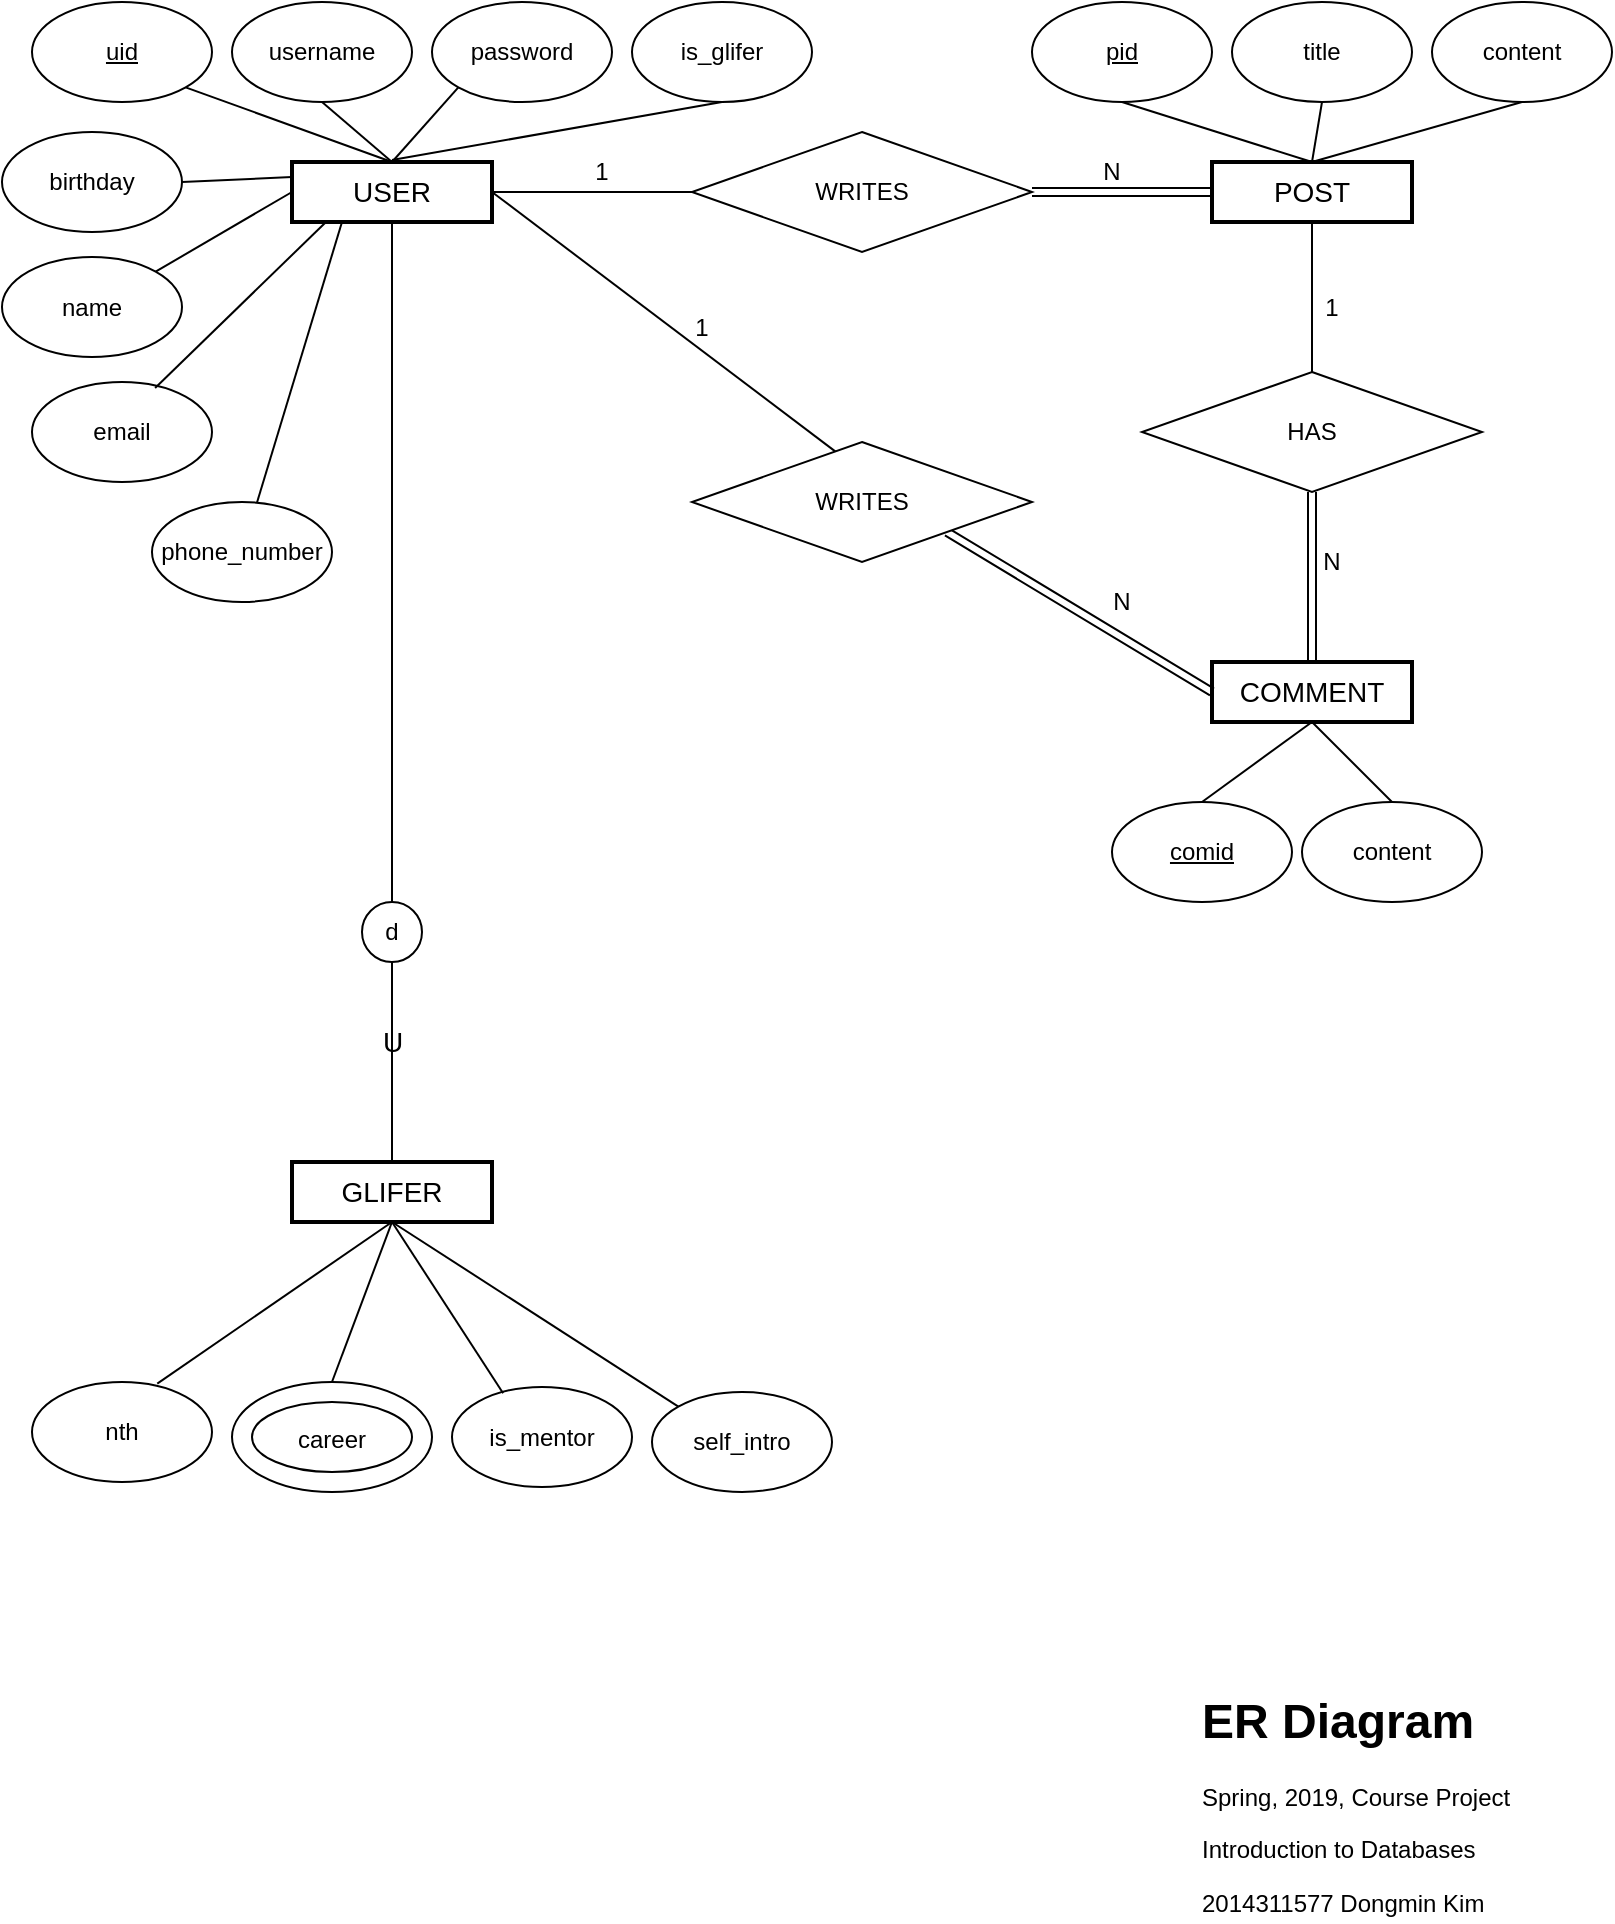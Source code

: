 <mxfile version="10.6.7" type="device"><diagram id="NUvEzj1g1RNRh7AEB8YB" name="Page-1"><mxGraphModel dx="1010" dy="582" grid="1" gridSize="10" guides="1" tooltips="1" connect="1" arrows="0" fold="1" page="1" pageScale="1" pageWidth="827" pageHeight="1169" math="0" shadow="0"><root><mxCell id="0"/><mxCell id="1" parent="0"/><mxCell id="xzZm0Xmdwpy4KGBT0MaR-5" value="USER" style="strokeWidth=2;whiteSpace=wrap;html=1;align=center;fontSize=14;" parent="1" vertex="1"><mxGeometry x="150" y="220" width="100" height="30" as="geometry"/></mxCell><mxCell id="xzZm0Xmdwpy4KGBT0MaR-34" value="nth" style="ellipse;whiteSpace=wrap;html=1;" parent="1" vertex="1"><mxGeometry x="20" y="830" width="90" height="50" as="geometry"/></mxCell><mxCell id="xzZm0Xmdwpy4KGBT0MaR-35" value="self_intro" style="ellipse;whiteSpace=wrap;html=1;" parent="1" vertex="1"><mxGeometry x="330" y="835" width="90" height="50" as="geometry"/></mxCell><mxCell id="xzZm0Xmdwpy4KGBT0MaR-36" value="is_mentor" style="ellipse;whiteSpace=wrap;html=1;" parent="1" vertex="1"><mxGeometry x="230" y="832.5" width="90" height="50" as="geometry"/></mxCell><mxCell id="xzZm0Xmdwpy4KGBT0MaR-37" value="email" style="ellipse;whiteSpace=wrap;html=1;" parent="1" vertex="1"><mxGeometry x="20" y="330" width="90" height="50" as="geometry"/></mxCell><mxCell id="xzZm0Xmdwpy4KGBT0MaR-38" value="name" style="ellipse;whiteSpace=wrap;html=1;" parent="1" vertex="1"><mxGeometry x="5" y="267.5" width="90" height="50" as="geometry"/></mxCell><mxCell id="xzZm0Xmdwpy4KGBT0MaR-39" value="birthday" style="ellipse;whiteSpace=wrap;html=1;" parent="1" vertex="1"><mxGeometry x="5" y="205" width="90" height="50" as="geometry"/></mxCell><mxCell id="xzZm0Xmdwpy4KGBT0MaR-40" value="phone_number" style="ellipse;whiteSpace=wrap;html=1;" parent="1" vertex="1"><mxGeometry x="80" y="390" width="90" height="50" as="geometry"/></mxCell><mxCell id="xzZm0Xmdwpy4KGBT0MaR-41" value="is_glifer" style="ellipse;whiteSpace=wrap;html=1;" parent="1" vertex="1"><mxGeometry x="320" y="140" width="90" height="50" as="geometry"/></mxCell><mxCell id="xzZm0Xmdwpy4KGBT0MaR-42" value="password&lt;br&gt;" style="ellipse;whiteSpace=wrap;html=1;" parent="1" vertex="1"><mxGeometry x="220" y="140" width="90" height="50" as="geometry"/></mxCell><mxCell id="xzZm0Xmdwpy4KGBT0MaR-43" value="username" style="ellipse;whiteSpace=wrap;html=1;" parent="1" vertex="1"><mxGeometry x="120" y="140" width="90" height="50" as="geometry"/></mxCell><mxCell id="xzZm0Xmdwpy4KGBT0MaR-44" value="&lt;u&gt;uid&lt;/u&gt;&lt;br&gt;" style="ellipse;whiteSpace=wrap;html=1;" parent="1" vertex="1"><mxGeometry x="20" y="140" width="90" height="50" as="geometry"/></mxCell><mxCell id="xzZm0Xmdwpy4KGBT0MaR-46" value="" style="endArrow=none;html=1;exitX=1;exitY=0;exitDx=0;exitDy=0;entryX=0;entryY=0.5;entryDx=0;entryDy=0;" parent="1" source="xzZm0Xmdwpy4KGBT0MaR-38" target="xzZm0Xmdwpy4KGBT0MaR-5" edge="1"><mxGeometry width="50" height="50" relative="1" as="geometry"><mxPoint x="10" y="470" as="sourcePoint"/><mxPoint x="160" y="260" as="targetPoint"/><Array as="points"/></mxGeometry></mxCell><mxCell id="xzZm0Xmdwpy4KGBT0MaR-47" value="" style="endArrow=none;html=1;exitX=0.684;exitY=0.06;exitDx=0;exitDy=0;exitPerimeter=0;" parent="1" source="xzZm0Xmdwpy4KGBT0MaR-37" edge="1"><mxGeometry width="50" height="50" relative="1" as="geometry"><mxPoint x="167" y="280" as="sourcePoint"/><mxPoint x="167" y="250" as="targetPoint"/></mxGeometry></mxCell><mxCell id="xzZm0Xmdwpy4KGBT0MaR-49" value="" style="endArrow=none;html=1;entryX=0.25;entryY=1;entryDx=0;entryDy=0;" parent="1" source="xzZm0Xmdwpy4KGBT0MaR-40" target="xzZm0Xmdwpy4KGBT0MaR-5" edge="1"><mxGeometry width="50" height="50" relative="1" as="geometry"><mxPoint x="292" y="511" as="sourcePoint"/><mxPoint x="250" y="400" as="targetPoint"/></mxGeometry></mxCell><mxCell id="xzZm0Xmdwpy4KGBT0MaR-50" value="" style="endArrow=none;html=1;exitX=1;exitY=1;exitDx=0;exitDy=0;entryX=0.5;entryY=0;entryDx=0;entryDy=0;" parent="1" source="xzZm0Xmdwpy4KGBT0MaR-44" target="xzZm0Xmdwpy4KGBT0MaR-5" edge="1"><mxGeometry width="50" height="50" relative="1" as="geometry"><mxPoint x="10" y="470" as="sourcePoint"/><mxPoint x="60" y="420" as="targetPoint"/></mxGeometry></mxCell><mxCell id="xzZm0Xmdwpy4KGBT0MaR-51" value="" style="endArrow=none;html=1;entryX=0.5;entryY=1;entryDx=0;entryDy=0;exitX=0.5;exitY=0;exitDx=0;exitDy=0;" parent="1" source="xzZm0Xmdwpy4KGBT0MaR-5" target="xzZm0Xmdwpy4KGBT0MaR-43" edge="1"><mxGeometry width="50" height="50" relative="1" as="geometry"><mxPoint x="20" y="610" as="sourcePoint"/><mxPoint x="70" y="560" as="targetPoint"/></mxGeometry></mxCell><mxCell id="xzZm0Xmdwpy4KGBT0MaR-52" value="" style="endArrow=none;html=1;exitX=0;exitY=1;exitDx=0;exitDy=0;entryX=0.5;entryY=0;entryDx=0;entryDy=0;" parent="1" source="xzZm0Xmdwpy4KGBT0MaR-42" target="xzZm0Xmdwpy4KGBT0MaR-5" edge="1"><mxGeometry width="50" height="50" relative="1" as="geometry"><mxPoint x="20" y="610" as="sourcePoint"/><mxPoint x="70" y="560" as="targetPoint"/></mxGeometry></mxCell><mxCell id="xzZm0Xmdwpy4KGBT0MaR-53" value="" style="endArrow=none;html=1;exitX=0.5;exitY=1;exitDx=0;exitDy=0;" parent="1" source="xzZm0Xmdwpy4KGBT0MaR-41" edge="1"><mxGeometry width="50" height="50" relative="1" as="geometry"><mxPoint x="20" y="610" as="sourcePoint"/><mxPoint x="200" y="219" as="targetPoint"/></mxGeometry></mxCell><mxCell id="xzZm0Xmdwpy4KGBT0MaR-54" value="GLIFER" style="strokeWidth=2;whiteSpace=wrap;html=1;align=center;fontSize=14;" parent="1" vertex="1"><mxGeometry x="150" y="720" width="100" height="30" as="geometry"/></mxCell><mxCell id="xzZm0Xmdwpy4KGBT0MaR-55" value="" style="endArrow=none;html=1;entryX=0.5;entryY=1;entryDx=0;entryDy=0;" parent="1" source="xzZm0Xmdwpy4KGBT0MaR-56" target="xzZm0Xmdwpy4KGBT0MaR-5" edge="1"><mxGeometry width="50" height="50" relative="1" as="geometry"><mxPoint x="20" y="610" as="sourcePoint"/><mxPoint x="70" y="560" as="targetPoint"/></mxGeometry></mxCell><mxCell id="xzZm0Xmdwpy4KGBT0MaR-56" value="d" style="ellipse;whiteSpace=wrap;html=1;aspect=fixed;" parent="1" vertex="1"><mxGeometry x="185" y="590" width="30" height="30" as="geometry"/></mxCell><mxCell id="xzZm0Xmdwpy4KGBT0MaR-57" value="" style="endArrow=none;html=1;entryX=0.5;entryY=1;entryDx=0;entryDy=0;" parent="1" source="xzZm0Xmdwpy4KGBT0MaR-54" target="xzZm0Xmdwpy4KGBT0MaR-56" edge="1"><mxGeometry width="50" height="50" relative="1" as="geometry"><mxPoint x="200" y="465" as="sourcePoint"/><mxPoint x="200" y="250" as="targetPoint"/></mxGeometry></mxCell><mxCell id="xzZm0Xmdwpy4KGBT0MaR-63" value="content&lt;br&gt;" style="ellipse;whiteSpace=wrap;html=1;" parent="1" vertex="1"><mxGeometry x="655" y="540" width="90" height="50" as="geometry"/></mxCell><mxCell id="xzZm0Xmdwpy4KGBT0MaR-64" value="&lt;u&gt;comid&lt;/u&gt;" style="ellipse;whiteSpace=wrap;html=1;" parent="1" vertex="1"><mxGeometry x="560" y="540" width="90" height="50" as="geometry"/></mxCell><mxCell id="xzZm0Xmdwpy4KGBT0MaR-65" value="content&lt;br&gt;" style="ellipse;whiteSpace=wrap;html=1;" parent="1" vertex="1"><mxGeometry x="720" y="140" width="90" height="50" as="geometry"/></mxCell><mxCell id="xzZm0Xmdwpy4KGBT0MaR-66" value="title&lt;br&gt;" style="ellipse;whiteSpace=wrap;html=1;" parent="1" vertex="1"><mxGeometry x="620" y="140" width="90" height="50" as="geometry"/></mxCell><mxCell id="xzZm0Xmdwpy4KGBT0MaR-67" value="&lt;u&gt;pid&lt;/u&gt;" style="ellipse;whiteSpace=wrap;html=1;" parent="1" vertex="1"><mxGeometry x="520" y="140" width="90" height="50" as="geometry"/></mxCell><mxCell id="xzZm0Xmdwpy4KGBT0MaR-68" value="&lt;font style=&quot;font-size: 12px&quot;&gt;career&lt;/font&gt;" style="ellipse;shape=doubleEllipse;margin=10;strokeWidth=1;fontSize=14;whiteSpace=wrap;html=1;align=center;" parent="1" vertex="1"><mxGeometry x="120" y="830" width="100" height="55" as="geometry"/></mxCell><mxCell id="xzZm0Xmdwpy4KGBT0MaR-70" value="" style="endArrow=none;html=1;entryX=0.5;entryY=1;entryDx=0;entryDy=0;exitX=0.696;exitY=0.016;exitDx=0;exitDy=0;exitPerimeter=0;" parent="1" source="xzZm0Xmdwpy4KGBT0MaR-34" target="xzZm0Xmdwpy4KGBT0MaR-54" edge="1"><mxGeometry width="50" height="50" relative="1" as="geometry"><mxPoint x="20" y="690" as="sourcePoint"/><mxPoint x="70" y="640" as="targetPoint"/></mxGeometry></mxCell><mxCell id="xzZm0Xmdwpy4KGBT0MaR-71" value="" style="endArrow=none;html=1;entryX=0.5;entryY=1;entryDx=0;entryDy=0;exitX=0.5;exitY=0;exitDx=0;exitDy=0;" parent="1" source="xzZm0Xmdwpy4KGBT0MaR-68" target="xzZm0Xmdwpy4KGBT0MaR-54" edge="1"><mxGeometry width="50" height="50" relative="1" as="geometry"><mxPoint x="20" y="760" as="sourcePoint"/><mxPoint x="70" y="710" as="targetPoint"/></mxGeometry></mxCell><mxCell id="xzZm0Xmdwpy4KGBT0MaR-72" value="" style="endArrow=none;html=1;entryX=0.5;entryY=1;entryDx=0;entryDy=0;exitX=0.284;exitY=0.062;exitDx=0;exitDy=0;exitPerimeter=0;" parent="1" source="xzZm0Xmdwpy4KGBT0MaR-36" target="xzZm0Xmdwpy4KGBT0MaR-54" edge="1"><mxGeometry width="50" height="50" relative="1" as="geometry"><mxPoint x="20" y="830" as="sourcePoint"/><mxPoint x="70" y="780" as="targetPoint"/></mxGeometry></mxCell><mxCell id="xzZm0Xmdwpy4KGBT0MaR-73" value="" style="endArrow=none;html=1;entryX=0.5;entryY=1;entryDx=0;entryDy=0;exitX=0;exitY=0;exitDx=0;exitDy=0;" parent="1" source="xzZm0Xmdwpy4KGBT0MaR-35" target="xzZm0Xmdwpy4KGBT0MaR-54" edge="1"><mxGeometry width="50" height="50" relative="1" as="geometry"><mxPoint x="20" y="900" as="sourcePoint"/><mxPoint x="70" y="850" as="targetPoint"/></mxGeometry></mxCell><mxCell id="xzZm0Xmdwpy4KGBT0MaR-74" value="COMMENT" style="strokeWidth=2;whiteSpace=wrap;html=1;align=center;fontSize=14;" parent="1" vertex="1"><mxGeometry x="610" y="470" width="100" height="30" as="geometry"/></mxCell><mxCell id="xzZm0Xmdwpy4KGBT0MaR-75" value="POST" style="strokeWidth=2;whiteSpace=wrap;html=1;align=center;fontSize=14;" parent="1" vertex="1"><mxGeometry x="610" y="220" width="100" height="30" as="geometry"/></mxCell><mxCell id="xzZm0Xmdwpy4KGBT0MaR-76" value="WRITES&lt;br&gt;" style="rhombus;whiteSpace=wrap;html=1;strokeWidth=1;" parent="1" vertex="1"><mxGeometry x="350" y="205" width="170" height="60" as="geometry"/></mxCell><mxCell id="xzZm0Xmdwpy4KGBT0MaR-78" value="" style="endArrow=none;html=1;entryX=1;entryY=0.5;entryDx=0;entryDy=0;exitX=0;exitY=0.25;exitDx=0;exitDy=0;" parent="1" source="xzZm0Xmdwpy4KGBT0MaR-5" target="xzZm0Xmdwpy4KGBT0MaR-39" edge="1"><mxGeometry width="50" height="50" relative="1" as="geometry"><mxPoint x="302" y="521" as="sourcePoint"/><mxPoint x="260" y="410" as="targetPoint"/></mxGeometry></mxCell><mxCell id="xzZm0Xmdwpy4KGBT0MaR-79" value="" style="endArrow=none;html=1;entryX=1;entryY=0.5;entryDx=0;entryDy=0;exitX=0;exitY=0.5;exitDx=0;exitDy=0;" parent="1" source="xzZm0Xmdwpy4KGBT0MaR-76" target="xzZm0Xmdwpy4KGBT0MaR-5" edge="1"><mxGeometry width="50" height="50" relative="1" as="geometry"><mxPoint x="10" y="960" as="sourcePoint"/><mxPoint x="340" y="460" as="targetPoint"/></mxGeometry></mxCell><mxCell id="xzZm0Xmdwpy4KGBT0MaR-80" value="" style="shape=link;html=1;exitX=1;exitY=0.5;exitDx=0;exitDy=0;entryX=0;entryY=0.5;entryDx=0;entryDy=0;" parent="1" source="xzZm0Xmdwpy4KGBT0MaR-76" target="xzZm0Xmdwpy4KGBT0MaR-75" edge="1"><mxGeometry width="50" height="50" relative="1" as="geometry"><mxPoint x="410" y="295" as="sourcePoint"/><mxPoint x="478" y="440" as="targetPoint"/></mxGeometry></mxCell><mxCell id="xzZm0Xmdwpy4KGBT0MaR-81" value="" style="shape=link;html=1;exitX=0.5;exitY=1;exitDx=0;exitDy=0;entryX=0.5;entryY=0;entryDx=0;entryDy=0;" parent="1" source="xzZm0Xmdwpy4KGBT0MaR-86" target="xzZm0Xmdwpy4KGBT0MaR-74" edge="1"><mxGeometry width="50" height="50" relative="1" as="geometry"><mxPoint x="250" y="367.5" as="sourcePoint"/><mxPoint x="318" y="512.5" as="targetPoint"/></mxGeometry></mxCell><mxCell id="xzZm0Xmdwpy4KGBT0MaR-82" value="" style="shape=link;html=1;exitX=1;exitY=1;exitDx=0;exitDy=0;entryX=0;entryY=0.5;entryDx=0;entryDy=0;" parent="1" source="xzZm0Xmdwpy4KGBT0MaR-85" target="xzZm0Xmdwpy4KGBT0MaR-74" edge="1"><mxGeometry width="50" height="50" relative="1" as="geometry"><mxPoint x="356" y="395" as="sourcePoint"/><mxPoint x="424" y="540" as="targetPoint"/></mxGeometry></mxCell><mxCell id="xzZm0Xmdwpy4KGBT0MaR-83" value="" style="endArrow=none;html=1;entryX=1;entryY=0.5;entryDx=0;entryDy=0;exitX=0.428;exitY=0.093;exitDx=0;exitDy=0;exitPerimeter=0;" parent="1" source="xzZm0Xmdwpy4KGBT0MaR-85" target="xzZm0Xmdwpy4KGBT0MaR-5" edge="1"><mxGeometry width="50" height="50" relative="1" as="geometry"><mxPoint x="375" y="245" as="sourcePoint"/><mxPoint x="260" y="245" as="targetPoint"/></mxGeometry></mxCell><mxCell id="xzZm0Xmdwpy4KGBT0MaR-84" value="" style="endArrow=none;html=1;entryX=0.5;entryY=1;entryDx=0;entryDy=0;exitX=0.5;exitY=0;exitDx=0;exitDy=0;" parent="1" source="xzZm0Xmdwpy4KGBT0MaR-86" target="xzZm0Xmdwpy4KGBT0MaR-75" edge="1"><mxGeometry width="50" height="50" relative="1" as="geometry"><mxPoint x="385" y="255" as="sourcePoint"/><mxPoint x="270" y="255" as="targetPoint"/></mxGeometry></mxCell><mxCell id="xzZm0Xmdwpy4KGBT0MaR-85" value="WRITES&lt;br&gt;" style="rhombus;whiteSpace=wrap;html=1;strokeWidth=1;" parent="1" vertex="1"><mxGeometry x="350" y="360" width="170" height="60" as="geometry"/></mxCell><mxCell id="xzZm0Xmdwpy4KGBT0MaR-86" value="HAS&lt;br&gt;" style="rhombus;whiteSpace=wrap;html=1;strokeWidth=1;" parent="1" vertex="1"><mxGeometry x="575" y="325" width="170" height="60" as="geometry"/></mxCell><mxCell id="xzZm0Xmdwpy4KGBT0MaR-87" value="" style="endArrow=none;html=1;entryX=0.5;entryY=1;entryDx=0;entryDy=0;exitX=0.5;exitY=0;exitDx=0;exitDy=0;" parent="1" source="xzZm0Xmdwpy4KGBT0MaR-63" target="xzZm0Xmdwpy4KGBT0MaR-74" edge="1"><mxGeometry width="50" height="50" relative="1" as="geometry"><mxPoint x="670" y="335" as="sourcePoint"/><mxPoint x="670" y="260" as="targetPoint"/></mxGeometry></mxCell><mxCell id="xzZm0Xmdwpy4KGBT0MaR-88" value="" style="endArrow=none;html=1;entryX=0.5;entryY=0;entryDx=0;entryDy=0;exitX=0.5;exitY=1;exitDx=0;exitDy=0;" parent="1" source="xzZm0Xmdwpy4KGBT0MaR-74" target="xzZm0Xmdwpy4KGBT0MaR-64" edge="1"><mxGeometry width="50" height="50" relative="1" as="geometry"><mxPoint x="680" y="345" as="sourcePoint"/><mxPoint x="680" y="270" as="targetPoint"/></mxGeometry></mxCell><mxCell id="xzZm0Xmdwpy4KGBT0MaR-92" value="" style="endArrow=none;html=1;exitX=0.5;exitY=1;exitDx=0;exitDy=0;entryX=0.5;entryY=0;entryDx=0;entryDy=0;" parent="1" source="xzZm0Xmdwpy4KGBT0MaR-67" target="xzZm0Xmdwpy4KGBT0MaR-75" edge="1"><mxGeometry width="50" height="50" relative="1" as="geometry"><mxPoint x="575" y="186.5" as="sourcePoint"/><mxPoint x="678" y="223.5" as="targetPoint"/></mxGeometry></mxCell><mxCell id="xzZm0Xmdwpy4KGBT0MaR-93" value="" style="endArrow=none;html=1;exitX=0.5;exitY=1;exitDx=0;exitDy=0;entryX=0.5;entryY=0;entryDx=0;entryDy=0;" parent="1" source="xzZm0Xmdwpy4KGBT0MaR-65" target="xzZm0Xmdwpy4KGBT0MaR-75" edge="1"><mxGeometry width="50" height="50" relative="1" as="geometry"><mxPoint x="575" y="200" as="sourcePoint"/><mxPoint x="670" y="230" as="targetPoint"/></mxGeometry></mxCell><mxCell id="xzZm0Xmdwpy4KGBT0MaR-94" value="" style="endArrow=none;html=1;exitX=0.5;exitY=1;exitDx=0;exitDy=0;entryX=0.5;entryY=0;entryDx=0;entryDy=0;" parent="1" source="xzZm0Xmdwpy4KGBT0MaR-66" target="xzZm0Xmdwpy4KGBT0MaR-75" edge="1"><mxGeometry width="50" height="50" relative="1" as="geometry"><mxPoint x="585" y="210" as="sourcePoint"/><mxPoint x="680" y="240" as="targetPoint"/></mxGeometry></mxCell><mxCell id="xzZm0Xmdwpy4KGBT0MaR-95" value="1" style="text;html=1;strokeColor=none;fillColor=none;align=center;verticalAlign=middle;whiteSpace=wrap;rounded=0;" parent="1" vertex="1"><mxGeometry x="650" y="282.5" width="40" height="20" as="geometry"/></mxCell><mxCell id="xzZm0Xmdwpy4KGBT0MaR-96" value="1" style="text;html=1;strokeColor=none;fillColor=none;align=center;verticalAlign=middle;whiteSpace=wrap;rounded=0;" parent="1" vertex="1"><mxGeometry x="335" y="292.5" width="40" height="20" as="geometry"/></mxCell><mxCell id="xzZm0Xmdwpy4KGBT0MaR-97" value="1" style="text;html=1;strokeColor=none;fillColor=none;align=center;verticalAlign=middle;whiteSpace=wrap;rounded=0;" parent="1" vertex="1"><mxGeometry x="285" y="215" width="40" height="20" as="geometry"/></mxCell><mxCell id="xzZm0Xmdwpy4KGBT0MaR-98" value="N" style="text;html=1;strokeColor=none;fillColor=none;align=center;verticalAlign=middle;whiteSpace=wrap;rounded=0;" parent="1" vertex="1"><mxGeometry x="650" y="410" width="40" height="20" as="geometry"/></mxCell><mxCell id="xzZm0Xmdwpy4KGBT0MaR-99" value="N" style="text;html=1;strokeColor=none;fillColor=none;align=center;verticalAlign=middle;whiteSpace=wrap;rounded=0;" parent="1" vertex="1"><mxGeometry x="540" y="215" width="40" height="20" as="geometry"/></mxCell><mxCell id="xzZm0Xmdwpy4KGBT0MaR-102" value="N" style="text;html=1;strokeColor=none;fillColor=none;align=center;verticalAlign=middle;whiteSpace=wrap;rounded=0;" parent="1" vertex="1"><mxGeometry x="545" y="430" width="40" height="20" as="geometry"/></mxCell><mxCell id="xzZm0Xmdwpy4KGBT0MaR-103" value="&lt;font style=&quot;font-size: 14px&quot;&gt;U&lt;/font&gt;" style="text;html=1;strokeColor=none;fillColor=none;align=center;verticalAlign=middle;whiteSpace=wrap;rounded=0;" parent="1" vertex="1"><mxGeometry x="177.5" y="650" width="45" height="20" as="geometry"/></mxCell><mxCell id="xzZm0Xmdwpy4KGBT0MaR-104" style="edgeStyle=none;rounded=0;orthogonalLoop=1;jettySize=auto;html=1;exitX=0.5;exitY=0;exitDx=0;exitDy=0;" parent="1" source="xzZm0Xmdwpy4KGBT0MaR-103" target="xzZm0Xmdwpy4KGBT0MaR-103" edge="1"><mxGeometry relative="1" as="geometry"/></mxCell><mxCell id="xzZm0Xmdwpy4KGBT0MaR-105" value="&lt;h1&gt;ER Diagram&lt;/h1&gt;&lt;p&gt;Spring, 2019, Course Project&lt;/p&gt;&lt;p&gt;Introduction to Databases&lt;/p&gt;&lt;p&gt;2014311577 Dongmin Kim&lt;/p&gt;" style="text;html=1;strokeColor=none;fillColor=none;spacing=5;spacingTop=-20;whiteSpace=wrap;overflow=hidden;rounded=0;" parent="1" vertex="1"><mxGeometry x="600" y="980" width="190" height="120" as="geometry"/></mxCell></root></mxGraphModel></diagram></mxfile>